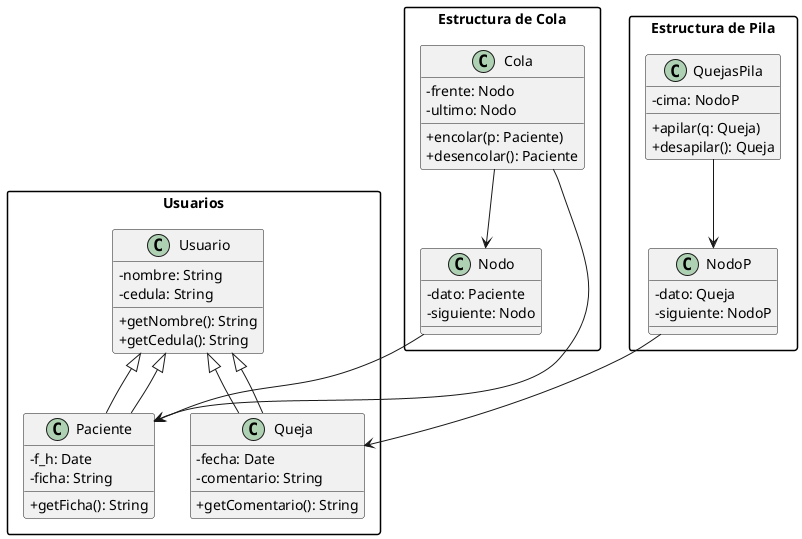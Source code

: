 @startuml
skinparam classAttributeIconSize 0
skinparam packageStyle rectangle

package "Usuarios" {
  class Usuario {
    -nombre: String
    -cedula: String
    +getNombre(): String
    +getCedula(): String
  }

  class Paciente extends Usuario {
    -f_h: Date
    -ficha: String
    +getFicha(): String
  }

  class Queja extends Usuario {
    -fecha: Date
    -comentario: String
    +getComentario(): String
  }

  Usuario <|-- Paciente
  Usuario <|-- Queja
}

package "Estructura de Cola" {
  class Cola {
    -frente: Nodo
    -ultimo: Nodo
    +encolar(p: Paciente)
    +desencolar(): Paciente
  }

  class Nodo {
    -dato: Paciente
    -siguiente: Nodo
  }

  Cola --> Nodo
  Cola --> Paciente
  Nodo --> Paciente
}

package "Estructura de Pila" {
  class QuejasPila {
    -cima: NodoP
    +apilar(q: Queja)
    +desapilar(): Queja
  }

  class NodoP {
    -dato: Queja
    -siguiente: NodoP
  }

  QuejasPila --> NodoP
  NodoP --> Queja
}
@enduml
